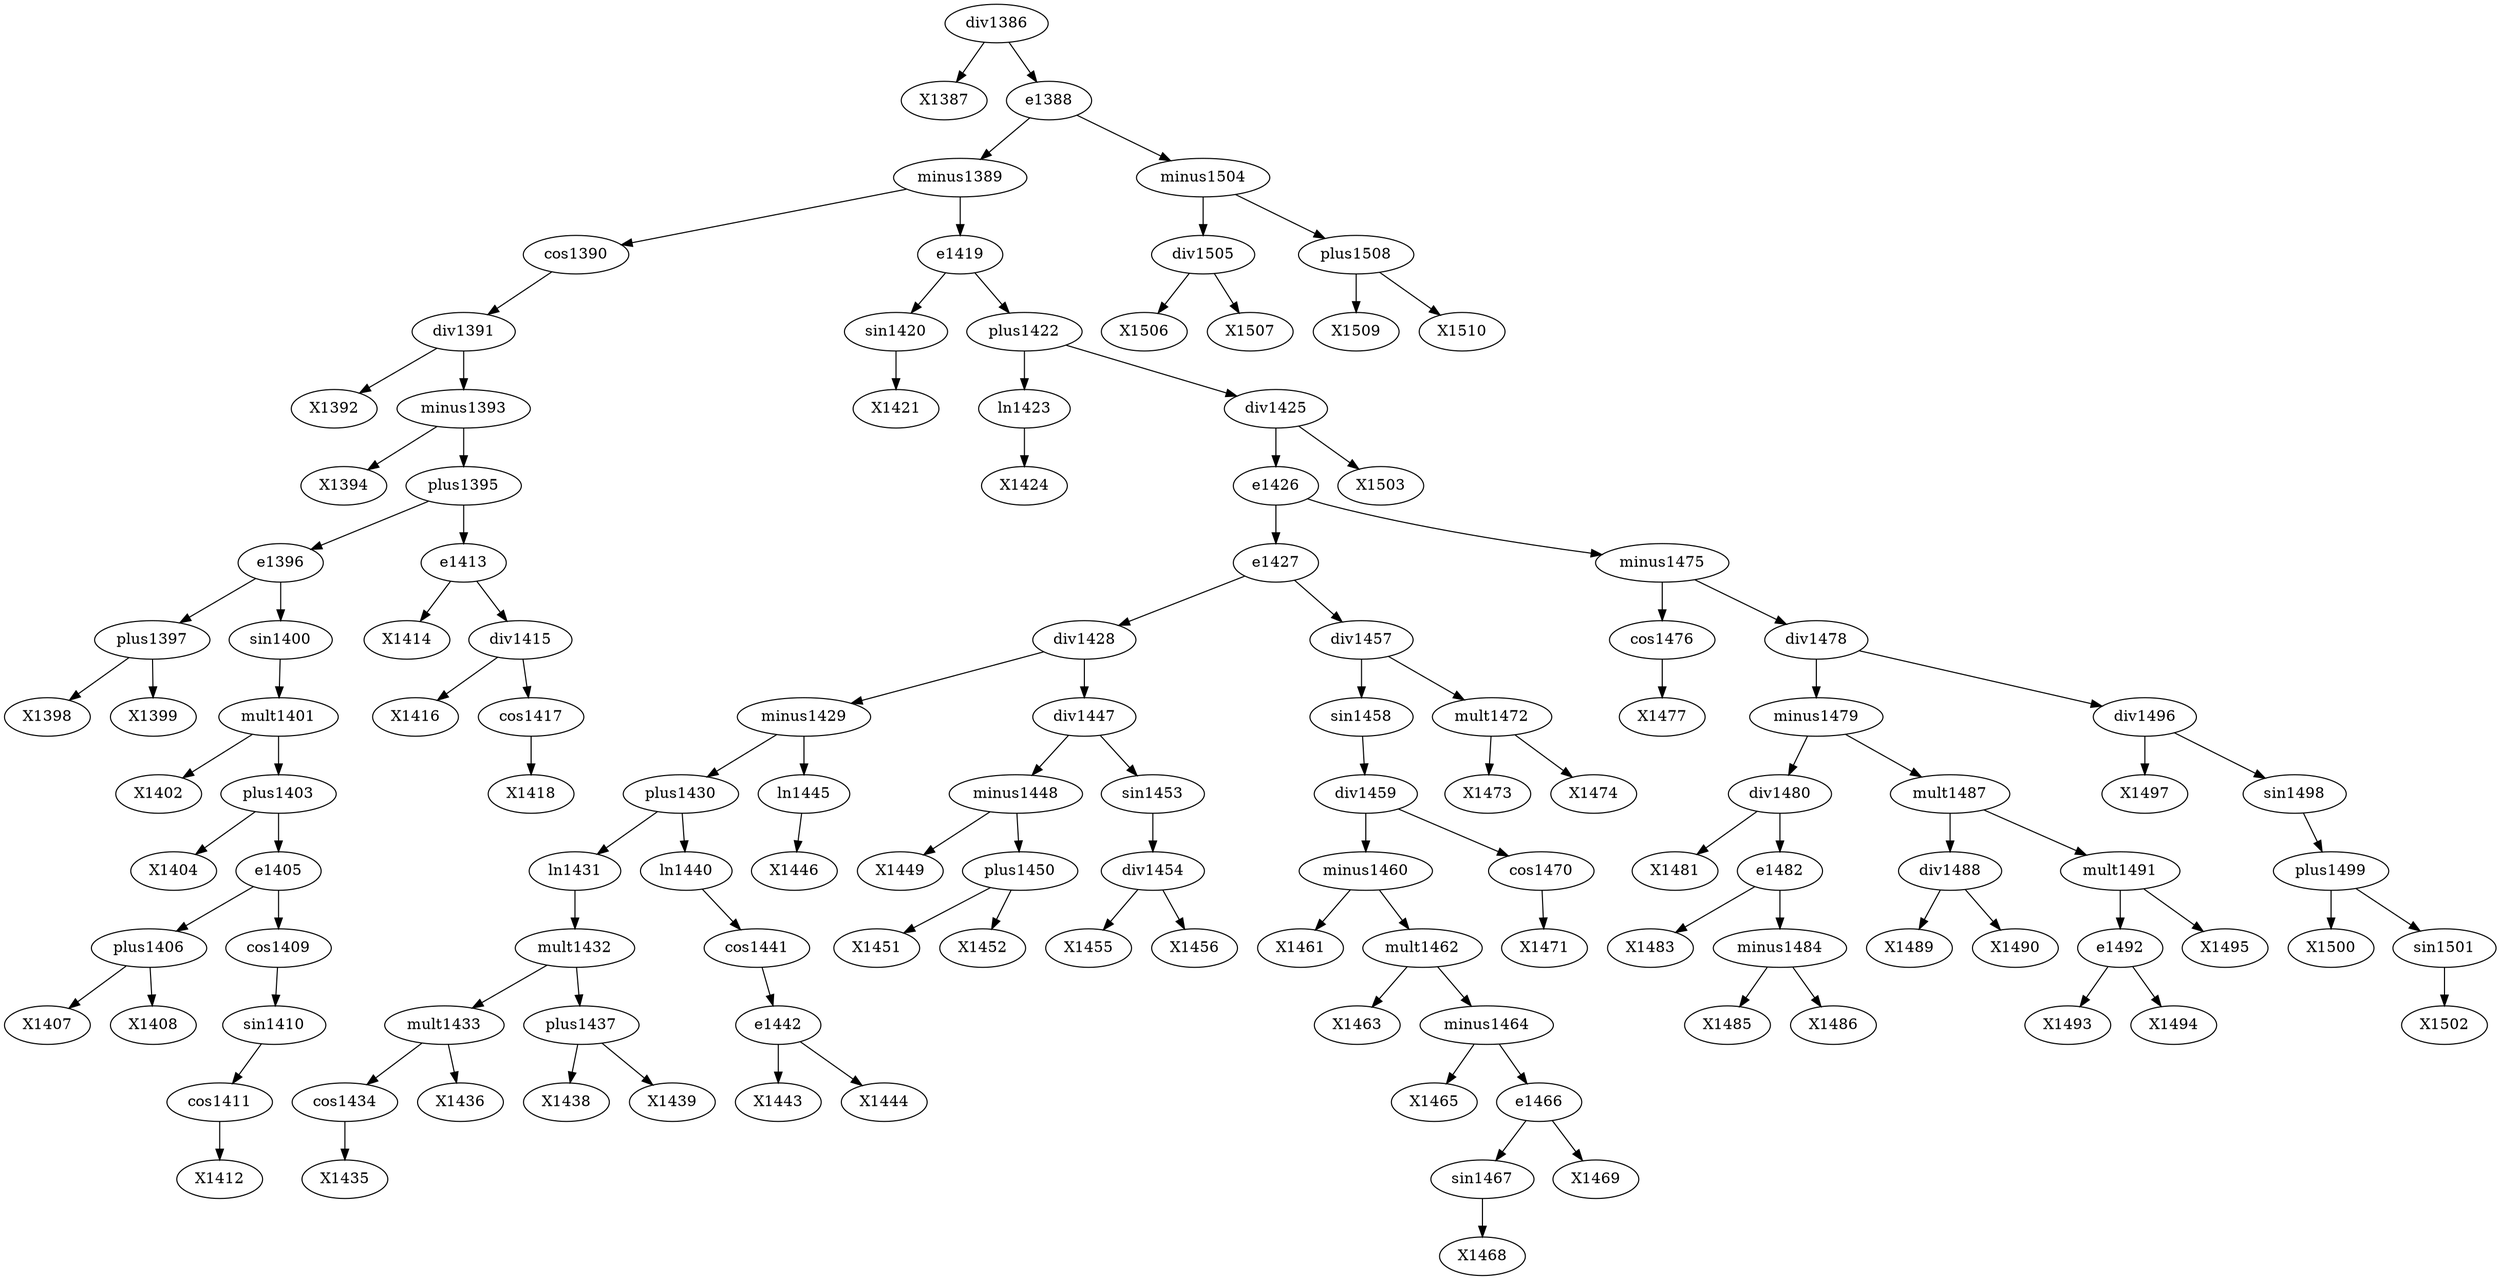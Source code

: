 digraph T {
	div1386 -> X1387
	div1391 -> X1392
	minus1393 -> X1394
	plus1397 -> X1398
	plus1397 -> X1399
	e1396 -> plus1397
	mult1401 -> X1402
	plus1403 -> X1404
	plus1406 -> X1407
	plus1406 -> X1408
	e1405 -> plus1406
	cos1411 -> X1412
	sin1410 -> cos1411
	cos1409 -> sin1410
	e1405 -> cos1409
	plus1403 -> e1405
	mult1401 -> plus1403
	sin1400 -> mult1401
	e1396 -> sin1400
	plus1395 -> e1396
	e1413 -> X1414
	div1415 -> X1416
	cos1417 -> X1418
	div1415 -> cos1417
	e1413 -> div1415
	plus1395 -> e1413
	minus1393 -> plus1395
	div1391 -> minus1393
	cos1390 -> div1391
	minus1389 -> cos1390
	sin1420 -> X1421
	e1419 -> sin1420
	ln1423 -> X1424
	plus1422 -> ln1423
	cos1434 -> X1435
	mult1433 -> cos1434
	mult1433 -> X1436
	mult1432 -> mult1433
	plus1437 -> X1438
	plus1437 -> X1439
	mult1432 -> plus1437
	ln1431 -> mult1432
	plus1430 -> ln1431
	e1442 -> X1443
	e1442 -> X1444
	cos1441 -> e1442
	ln1440 -> cos1441
	plus1430 -> ln1440
	minus1429 -> plus1430
	ln1445 -> X1446
	minus1429 -> ln1445
	div1428 -> minus1429
	minus1448 -> X1449
	plus1450 -> X1451
	plus1450 -> X1452
	minus1448 -> plus1450
	div1447 -> minus1448
	div1454 -> X1455
	div1454 -> X1456
	sin1453 -> div1454
	div1447 -> sin1453
	div1428 -> div1447
	e1427 -> div1428
	minus1460 -> X1461
	mult1462 -> X1463
	minus1464 -> X1465
	sin1467 -> X1468
	e1466 -> sin1467
	e1466 -> X1469
	minus1464 -> e1466
	mult1462 -> minus1464
	minus1460 -> mult1462
	div1459 -> minus1460
	cos1470 -> X1471
	div1459 -> cos1470
	sin1458 -> div1459
	div1457 -> sin1458
	mult1472 -> X1473
	mult1472 -> X1474
	div1457 -> mult1472
	e1427 -> div1457
	e1426 -> e1427
	cos1476 -> X1477
	minus1475 -> cos1476
	div1480 -> X1481
	e1482 -> X1483
	minus1484 -> X1485
	minus1484 -> X1486
	e1482 -> minus1484
	div1480 -> e1482
	minus1479 -> div1480
	div1488 -> X1489
	div1488 -> X1490
	mult1487 -> div1488
	e1492 -> X1493
	e1492 -> X1494
	mult1491 -> e1492
	mult1491 -> X1495
	mult1487 -> mult1491
	minus1479 -> mult1487
	div1478 -> minus1479
	div1496 -> X1497
	plus1499 -> X1500
	sin1501 -> X1502
	plus1499 -> sin1501
	sin1498 -> plus1499
	div1496 -> sin1498
	div1478 -> div1496
	minus1475 -> div1478
	e1426 -> minus1475
	div1425 -> e1426
	div1425 -> X1503
	plus1422 -> div1425
	e1419 -> plus1422
	minus1389 -> e1419
	e1388 -> minus1389
	div1505 -> X1506
	div1505 -> X1507
	minus1504 -> div1505
	plus1508 -> X1509
	plus1508 -> X1510
	minus1504 -> plus1508
	e1388 -> minus1504
	div1386 -> e1388
}
